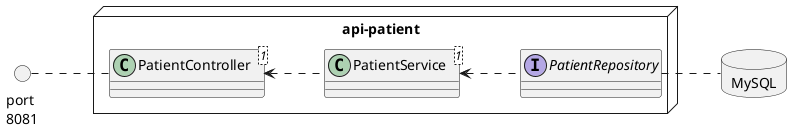 @startuml
left to right direction

package api-patient <<node>> {
    class PatientController <1>
    interface PatientRepository
    class PatientService <1>
    PatientController <.. PatientService
    PatientService <.. PatientRepository
}
package MySQL <<database>> {
}
PatientRepository .. MySQL
() "port\n8081"
"port\n8081" .. PatientController

@enduml
